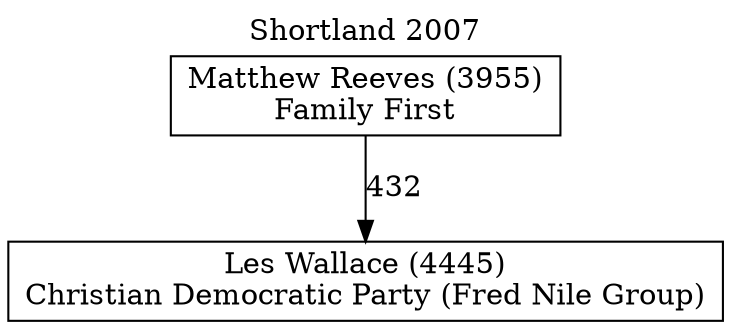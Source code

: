 // House preference flow
digraph "Les Wallace (4445)_Shortland_2007" {
	graph [label="Shortland 2007" labelloc=t mclimit=10]
	node [shape=box]
	"Les Wallace (4445)" [label="Les Wallace (4445)
Christian Democratic Party (Fred Nile Group)"]
	"Matthew Reeves (3955)" [label="Matthew Reeves (3955)
Family First"]
	"Matthew Reeves (3955)" -> "Les Wallace (4445)" [label=432]
}
